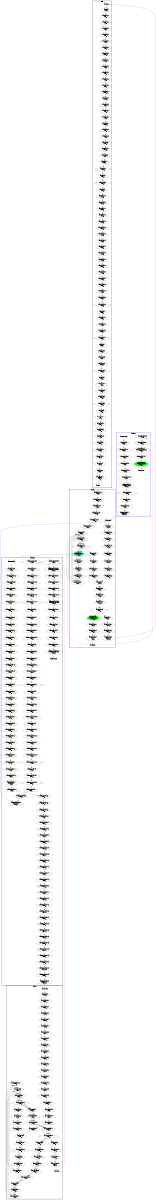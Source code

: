digraph "CFG" {
fontsize=10;
orientation="portrait";
rankdir="TB";
size="10,8";
starts__bb40 [fontsize=10, label="\"starts__bb40\"\nWCET=4", width="0.01"];
starts__bb__20 [fontsize=10, label="\"starts__bb__20\"\nWCET=4", width="0.01"];
starts_exit [color="white", fontsize=10, label="starts_exit", width="0.01"];
starts__bb43__5 [fontsize=10, label="\"starts__bb43__5\"\nWCET=13", width="0.01"];
starts__bb262__1 [fontsize=10, label="\"starts__bb262__1\"\nRETURN\nWCET=0", width="0.01"];
starts__bb__48 [fontsize=10, label="\"starts__bb__48\"\nWCET=4", width="0.01"];
starts__bb99__5 [fontsize=10, label="\"starts__bb99__5\"\nWCET=4", width="0.01"];
starts__bb72 [fontsize=10, label="\"starts__bb72\"\nWCET=4", width="0.01"];
starts__bb43__27 [fontsize=10, label="\"starts__bb43__27\"\nWCET=4", width="0.01"];
starts__bb90__8 [fontsize=10, label="\"starts__bb90__8\"\nWCET=5", shape=diamond, width="0.01"];
starts__bb__46 [fontsize=10, label="\"starts__bb__46\"\nWCET=4", width="0.01"];
starts__bb43__19 [fontsize=10, label="\"starts__bb43__19\"\nWCET=6", width="0.01"];
starts__bb__61 [fontsize=10, label="\"starts__bb__61\"\nWCET=13", width="0.01"];
starts__bb99__7 [fontsize=10, label="\"starts__bb99__7\"\nWCET=4", width="0.01"];
starts__bb43__17 [fontsize=10, label="\"starts__bb43__17\"\nWCET=4", width="0.01"];
starts__bb81__3 [fontsize=10, label="\"starts__bb81__3\"\nWCET=4", width="0.01"];
starts__bb__63 [fontsize=10, label="\"starts__bb__63\"\nWCET=4", width="0.01"];
starts_entry [color="white", fontsize=10, height="0.01", label="starts_entry", width="0.01"];
starts__bb72__6 [fontsize=10, label="\"starts__bb72__6\"\nWCET=13", width="0.01"];
starts__bb__16 [fontsize=10, label="\"starts__bb__16\"\nWCET=4", width="0.01"];
starts__bb__70 [fontsize=10, label="\"starts__bb__70\"\nWCET=4", width="0.01"];
starts__bb81__6 [fontsize=10, label="\"starts__bb81__6\"\nWCET=13", width="0.01"];
starts__bb43__21 [fontsize=10, label="\"starts__bb43__21\"\nWCET=4", width="0.01"];
starts__bb43__10 [fontsize=10, label="\"starts__bb43__10\"\nWCET=4", width="0.01"];
starts__bb109 [fontsize=10, label="\"starts__bb109\"\nWCET=0", width="0.01"];
starts__bb43__2 [fontsize=10, label="\"starts__bb43__2\"\nWCET=4", width="0.01"];
starts__bb [fontsize=10, label="\"starts__bb\"\nWCET=4", width="0.01"];
starts__bb81__8 [fontsize=10, label="\"starts__bb81__8\"\nWCET=5", shape=diamond, width="0.01"];
starts__bb99__2 [fontsize=10, label="\"starts__bb99__2\"\nWCET=4", width="0.01"];
starts__bb99 [fontsize=10, label="\"starts__bb99\"\nWCET=4", width="0.01"];
starts__bb43__30 [fontsize=10, label="\"starts__bb43__30\"\nWCET=13", width="0.01"];
starts__bb43__8 [fontsize=10, label="\"starts__bb43__8\"\nWCET=4", width="0.01"];
starts__bb43__24 [fontsize=10, label="\"starts__bb43__24\"\nWCET=4", width="0.01"];
starts__bb__72 [fontsize=10, label="\"starts__bb__72\"\nWCET=5", shape=diamond, width="0.01"];
starts__bb72__1 [fontsize=10, label="\"starts__bb72__1\"\nWCET=4", width="0.01"];
starts__bb72__8 [fontsize=10, label="\"starts__bb72__8\"\nWCET=5", shape=diamond, width="0.01"];
starts__bb__54 [fontsize=10, label="\"starts__bb__54\"\nWCET=13", width="0.01"];
starts__bb99__10 [fontsize=10, label="\"starts__bb99__10\"\nWCET=6", width="0.01"];
starts__bb__36 [fontsize=10, label="\"starts__bb__36\"\nWCET=4", width="0.01"];
starts__bb__65 [fontsize=10, label="\"starts__bb__65\"\nWCET=4", width="0.01"];
starts__bb43__7 [fontsize=10, label="\"starts__bb43__7\"\nWCET=6", width="0.01"];
starts__bb__58 [fontsize=10, label="\"starts__bb__58\"\nWCET=4", width="0.01"];
starts__bb90__1 [fontsize=10, label="\"starts__bb90__1\"\nWCET=4", width="0.01"];
starts__bb__44 [fontsize=10, label="\"starts__bb__44\"\nWCET=4", width="0.01"];
starts__bb90 [fontsize=10, label="\"starts__bb90\"\nWCET=4", width="0.01"];
starts__bb99__6 [fontsize=10, label="\"starts__bb99__6\"\nWCET=4", width="0.01"];
starts__bb40__2 [fontsize=10, label="\"starts__bb40__2\"\nWCET=5", shape=diamond, width="0.01"];
starts__bb43__16 [fontsize=10, label="\"starts__bb43__16\"\nWCET=4", width="0.01"];
starts__bb__42 [fontsize=10, label="\"starts__bb__42\"\nWCET=11", width="0.01"];
starts__bb__55 [fontsize=10, label="\"starts__bb__55\"\nWCET=4", width="0.01"];
starts__bb90__3 [fontsize=10, label="\"starts__bb90__3\"\nWCET=4", width="0.01"];
starts__bb__68 [fontsize=10, label="\"starts__bb__68\"\nWCET=13", width="0.01"];
starts__bb43__23 [fontsize=10, label="\"starts__bb43__23\"\nWCET=6", width="0.01"];
starts__bb81__1 [fontsize=10, label="\"starts__bb81__1\"\nWCET=4", width="0.01"];
starts__bb__34 [fontsize=10, label="\"starts__bb__34\"\nWCET=4", width="0.01"];
starts__bb43__13 [fontsize=10, label="\"starts__bb43__13\"\nWCET=13", width="0.01"];
starts__bb43__25 [fontsize=10, label="\"starts__bb43__25\"\nWCET=4", width="0.01"];
starts__bb__43 [fontsize=10, label="\"starts__bb__43\"\nWCET=4", width="0.01"];
starts__bb90__6 [fontsize=10, label="\"starts__bb90__6\"\nWCET=13", width="0.01"];
starts__bb__69 [fontsize=10, label="\"starts__bb__69\"\nWCET=4", width="0.01"];
starts__bb43__15 [fontsize=10, label="\"starts__bb43__15\"\nWCET=6", width="0.01"];
starts__bb72__3 [fontsize=10, label="\"starts__bb72__3\"\nWCET=4", width="0.01"];
starts__bb43__32 [fontsize=10, label="\"starts__bb43__32\"\nWCET=5", shape=diamond, width="0.01"];
starts__bb262 [fontsize=10, label="\"starts__bb262\"\nWCET=4", width="0.01"];
starts__bb__56 [fontsize=10, label="\"starts__bb__56\"\nWCET=4", width="0.01"];
starts__bb99__11 [fontsize=10, label="\"starts__bb99__11\"\nWCET=0", width="0.01"];
starts__bb__18 [fontsize=10, label="\"starts__bb__18\"\nWCET=4", width="0.01"];
starts__bb__62 [fontsize=10, label="\"starts__bb__62\"\nWCET=4", width="0.01"];
starts__bb43 [fontsize=10, label="\"starts__bb43\"\nWCET=4", width="0.01"];
starts__bb__51 [fontsize=10, label="\"starts__bb__51\"\nWCET=13", width="0.01"];
starts__bb__39 [fontsize=10, label="\"starts__bb__39\"\nWCET=13", width="0.01"];
starts__bb99__1 [fontsize=10, label="\"starts__bb99__1\"\nWCET=4", width="0.01"];
starts__bb81 [fontsize=10, label="\"starts__bb81\"\nWCET=4", width="0.01"];
starts__bb43__20 [fontsize=10, label="\"starts__bb43__20\"\nWCET=4", width="0.01"];
starts__bb__32 [fontsize=10, label="\"starts__bb__32\"\nWCET=4", width="0.01"];
add_cell__bb13__7 [fontsize=10, label="\"add_cell__bb13__7\"\nWCET=6", width="0.01"];
add_cell__bb22 [fontsize=10, label="\"add_cell__bb22\"\nWCET=6", width="0.01"];
add_cell__bb28 [fontsize=10, label="\"add_cell__bb28\"\nWCET=6", width="0.01"];
add_cell__bb13__6 [fontsize=10, label="\"add_cell__bb13__6\"\nWCET=6", width="0.01"];
add_cell__bb13__11 [fontsize=10, label="\"add_cell__bb13__11\"\nWCET=2", width="0.01"];
add_cell__bb26 [color=aquamarine, fontsize=10, label="add_cell__bb26\nCREATE _taskFunc0_\nWCET=15", style=filled, width="0.01"];
add_cell__bb4__8 [fontsize=10, label="\"add_cell__bb4__8\"\nWCET=7", shape=diamond, width="0.01"];
add_cell__bb13 [fontsize=10, label="\"add_cell__bb13\"\nWCET=6", width="0.01"];
add_cell__bb__31 [fontsize=10, label="\"add_cell__bb__31\"\nWCET=6", width="0.01"];
add_cell__bb4__1 [fontsize=10, label="\"add_cell__bb4__1\"\nWCET=6", width="0.01"];
add_cell__bb35__1 [fontsize=10, label="\"add_cell__bb35__1\"\nWCET=6", width="0.01"];
add_cell__bb35__2 [fontsize=10, label="\"add_cell__bb35__2\"\nWCET=6", width="0.01"];
add_cell__bb31 [fontsize=10, label="\"add_cell__bb31\"\nWCET=2", width="0.01"];
add_cell__bb22__3 [fontsize=10, label="\"add_cell__bb22__3\"\nWCET=7", shape=diamond, width="0.01"];
add_cell__bb26__1 [fontsize=10, label="\"add_cell__bb26__1\"\nWCET=2", width="0.01"];
add_cell__bb__17 [fontsize=10, label="\"add_cell__bb__17\"\nWCET=6", width="0.01"];
add_cell__bb22__1 [fontsize=10, label="\"add_cell__bb22__1\"\nWCET=6", width="0.01"];
add_cell__bb13__5 [fontsize=10, label="\"add_cell__bb13__5\"\nWCET=6", width="0.01"];
add_cell_exit [color="white", fontsize=10, label="add_cell_exit", width="0.01"];
add_cell__bb__33 [fontsize=10, label="\"add_cell__bb__33\"\nWCET=2", width="0.01"];
add_cell__bb35 [color=green, fontsize=10, label="add_cell__bb35\n(add_cell)taskwait\nWCET=15", style=filled, width="0.01"];
add_cell__bb [fontsize=10, label="\"add_cell__bb\"\nWCET=6", width="0.01"];
add_cell__bb13__4 [fontsize=10, label="add_cell__bb13__4\nCALL starts\nWCET=15", width="0.01"];
add_cell_entry [color="white", fontsize=10, height="0.01", label="add_cell_entry", width="0.01"];
add_cell__bb13__10 [fontsize=10, label="\"add_cell__bb13__10\"\nWCET=6", width="0.01"];
add_cell__bb32 [fontsize=10, label="\"add_cell__bb32\"\nWCET=6", width="0.01"];
add_cell__bb4__6 [fontsize=10, label="\"add_cell__bb4__6\"\nWCET=13", width="0.01"];
add_cell__bb__19 [fontsize=10, label="\"add_cell__bb__19\"\nWCET=6", width="0.01"];
add_cell__bb4__3 [fontsize=10, label="\"add_cell__bb4__3\"\nWCET=6", width="0.01"];
add_cell__bb__32 [fontsize=10, label="\"add_cell__bb__32\"\nWCET=6", width="0.01"];
add_cell__bb32__2 [fontsize=10, label="\"add_cell__bb32__2\"\nWCET=8", width="0.01"];
add_cell__bb__15 [fontsize=10, label="\"add_cell__bb__15\"\nWCET=6", width="0.01"];
add_cell__bb32__3 [fontsize=10, label="\"add_cell__bb32__3\"\nWCET=2", width="0.01"];
add_cell__bb13__9 [fontsize=10, label="\"add_cell__bb13__9\"\nWCET=8", width="0.01"];
add_cell__bb35__4 [fontsize=10, label="\"add_cell__bb35__4\"\nRETURN\nWCET=2", width="0.01"];
add_cell__bb28__3 [fontsize=10, label="\"add_cell__bb28__3\"\nWCET=2", width="0.01"];
add_cell__bb13__3 [fontsize=10, label="\"add_cell__bb13__3\"\nWCET=6", width="0.01"];
add_cell__bb__30 [fontsize=10, label="\"add_cell__bb__30\"\nWCET=6", width="0.01"];
add_cell__bb13__1 [fontsize=10, label="\"add_cell__bb13__1\"\nWCET=6", width="0.01"];
add_cell__bb4 [fontsize=10, label="\"add_cell__bb4\"\nWCET=6", width="0.01"];
add_cell__bb28__2 [fontsize=10, label="\"add_cell__bb28__2\"\nWCET=8", width="0.01"];
lay_down__bb62__3 [fontsize=10, label="\"lay_down__bb62__3\"\nWCET=0", width="0.01"];
lay_down__bb66 [fontsize=10, label="\"lay_down__bb66\"\nWCET=4", width="0.01"];
lay_down__bb65 [fontsize=10, label="\"lay_down__bb65\"\nWCET=0", width="0.01"];
lay_down__bb__22 [fontsize=10, label="\"lay_down__bb__22\"\nWCET=4", width="0.01"];
lay_down__bb50__6 [fontsize=10, label="\"lay_down__bb50__6\"\nWCET=4", width="0.01"];
lay_down__bb__45 [fontsize=10, label="\"lay_down__bb__45\"\nWCET=4", width="0.01"];
lay_down__bb50__9 [fontsize=10, label="\"lay_down__bb50__9\"\nWCET=18", width="0.01"];
lay_down__bb39__10 [fontsize=10, label="\"lay_down__bb39__10\"\nWCET=6", shape=diamond, width="0.01"];
lay_down__bb29 [fontsize=10, label="\"lay_down__bb29\"\nWCET=4", width="0.01"];
lay_down__bb61 [fontsize=10, label="\"lay_down__bb61\"\nWCET=0", width="0.01"];
lay_down__bb__12 [fontsize=10, label="\"lay_down__bb__12\"\nWCET=4", width="0.01"];
lay_down__bb62 [fontsize=10, label="\"lay_down__bb62\"\nWCET=4", width="0.01"];
lay_down__bb__48 [fontsize=10, label="\"lay_down__bb__48\"\nWCET=13", width="0.01"];
lay_down__bb70__1 [fontsize=10, label="\"lay_down__bb70__1\"\nRETURN\nWCET=0", width="0.01"];
lay_down__bb__38 [fontsize=10, label="\"lay_down__bb__38\"\nWCET=4", width="0.01"];
lay_down__bb39__7 [fontsize=10, label="\"lay_down__bb39__7\"\nWCET=18", width="0.01"];
lay_down__bb__42 [fontsize=10, label="\"lay_down__bb__42\"\nWCET=4", width="0.01"];
lay_down__bb__52 [fontsize=10, label="\"lay_down__bb__52\"\nWCET=0", width="0.01"];
lay_down__bb [fontsize=10, label="\"lay_down__bb\"\nWCET=4", width="0.01"];
lay_down__bb60__1 [fontsize=10, label="\"lay_down__bb60__1\"\nWCET=0", width="0.01"];
lay_down__bb__41 [fontsize=10, label="\"lay_down__bb__41\"\nWCET=13", width="0.01"];
lay_down__bb39 [fontsize=10, label="\"lay_down__bb39\"\nWCET=4", width="0.01"];
lay_down__bb35 [fontsize=10, label="\"lay_down__bb35\"\nWCET=4", width="0.01"];
lay_down__bb__27 [fontsize=10, label="\"lay_down__bb__27\"\nWCET=13", width="0.01"];
lay_down__bb39__2 [fontsize=10, label="\"lay_down__bb39__2\"\nWCET=4", width="0.01"];
lay_down__bb29__1 [fontsize=10, label="\"lay_down__bb29__1\"\nWCET=4", width="0.01"];
lay_down__bb39__4 [fontsize=10, label="\"lay_down__bb39__4\"\nWCET=4", width="0.01"];
lay_down__bb33 [fontsize=10, label="\"lay_down__bb33\"\nWCET=4", width="0.01"];
lay_down__bb__24 [fontsize=10, label="\"lay_down__bb__24\"\nWCET=4", width="0.01"];
lay_down__bb__35 [fontsize=10, label="\"lay_down__bb__35\"\nWCET=4", width="0.01"];
lay_down__bb33__1 [fontsize=10, label="\"lay_down__bb33__1\"\nWCET=4", width="0.01"];
lay_down__bb35__3 [fontsize=10, label="\"lay_down__bb35__3\"\nWCET=5", shape=diamond, width="0.01"];
lay_down__bb__34 [fontsize=10, label="\"lay_down__bb__34\"\nWCET=13", width="0.01"];
lay_down_entry [color="white", fontsize=10, height="0.01", label="lay_down_entry", width="0.01"];
lay_down__bb50__2 [fontsize=10, label="\"lay_down__bb50__2\"\nWCET=4", width="0.01"];
lay_down__bb50__4 [fontsize=10, label="\"lay_down__bb50__4\"\nWCET=4", width="0.01"];
lay_down__bb70 [fontsize=10, label="\"lay_down__bb70\"\nWCET=4", width="0.01"];
lay_down__bb__14 [fontsize=10, label="\"lay_down__bb__14\"\nWCET=4", width="0.01"];
lay_down__bb__36 [fontsize=10, label="\"lay_down__bb__36\"\nWCET=4", width="0.01"];
lay_down__bb33__2 [fontsize=10, label="\"lay_down__bb33__2\"\nWCET=0", width="0.01"];
lay_down__bb__49 [fontsize=10, label="\"lay_down__bb__49\"\nWCET=4", width="0.01"];
lay_down__bb__31 [fontsize=10, label="\"lay_down__bb__31\"\nWCET=4", width="0.01"];
lay_down__bb60 [fontsize=10, label="\"lay_down__bb60\"\nWCET=4", width="0.01"];
lay_down_exit [color="white", fontsize=10, label="lay_down_exit", width="0.01"];
lay_down__bb50 [fontsize=10, label="\"lay_down__bb50\"\nWCET=4", width="0.01"];
lay_down__bb__51 [fontsize=10, label="\"lay_down__bb__51\"\nWCET=4", width="0.01"];
lay_down__bb__29 [fontsize=10, label="\"lay_down__bb__29\"\nWCET=4", width="0.01"];
lay_down__bb__28 [fontsize=10, label="\"lay_down__bb__28\"\nWCET=4", width="0.01"];
lay_down__bb35__1 [fontsize=10, label="\"lay_down__bb35__1\"\nWCET=4", width="0.01"];
lay_down__bb66__2 [fontsize=10, label="\"lay_down__bb66__2\"\nWCET=6", width="0.01"];
lay_down__bb66__3 [fontsize=10, label="\"lay_down__bb66__3\"\nWCET=0", width="0.01"];
lay_down__bb__50 [fontsize=10, label="\"lay_down__bb__50\"\nWCET=4", width="0.01"];
lay_down__bb50__10 [fontsize=10, label="\"lay_down__bb50__10\"\nWCET=0", width="0.01"];
lay_down__bb62__2 [fontsize=10, label="\"lay_down__bb62__2\"\nWCET=6", width="0.01"];
lay_down__bb29__3 [fontsize=10, label="\"lay_down__bb29__3\"\nWCET=5", shape=diamond, width="0.01"];
lay_down__bb__43 [fontsize=10, label="\"lay_down__bb__43\"\nWCET=4", width="0.01"];
_thrFunc0___bb__13 [fontsize=10, label="\"_thrFunc0___bb__13\"\nWCET=4", width="0.01"];
_thrFunc0___bb__16 [fontsize=10, label="\"_thrFunc0___bb__16\"\nWCET=5", shape=diamond, width="0.01"];
_thrFunc0___bb8 [fontsize=10, label="\"_thrFunc0___bb8\"\nWCET=4", width="0.01"];
_thrFunc0___bb8__2 [fontsize=10, label="\"_thrFunc0___bb8__2\"\nWCET=4", width="0.01"];
_thrFunc0___bb14 [fontsize=10, label="_thrFunc0___bb14\n(_thrFunc0_)leaving_single\nWCET=13", width="0.01"];
_thrFunc0___bb15 [color=green, fontsize=10, label="_thrFunc0___bb15\n(_thrFunc0_)taskwait\nWCET=13", style=filled, width="0.01"];
_thrFunc0___bb__8 [fontsize=10, label="\"_thrFunc0___bb__8\"\nWCET=4", width="0.01"];
_thrFunc0___bb__6 [fontsize=10, label="\"_thrFunc0___bb__6\"\nWCET=4", width="0.01"];
_thrFunc0___bb__12 [fontsize=10, label="\"_thrFunc0___bb__12\"\nWCET=4", width="0.01"];
_thrFunc0___bb__14 [fontsize=10, label="_thrFunc0___bb__14\n(_thrFunc0_)mysingle\nWCET=13", width="0.01"];
_thrFunc0___bb8__5 [fontsize=10, label="\"_thrFunc0___bb8__5\"\nWCET=5", width="0.01"];
_thrFunc0__exit [color="white", fontsize=10, label="_thrFunc0__exit", width="0.01"];
_thrFunc0___bb8__3 [fontsize=10, label="_thrFunc0___bb8__3\nCALL add_cell\nWCET=13", width="0.01"];
_thrFunc0___bb [fontsize=10, label="\"_thrFunc0___bb\"\nWCET=4", width="0.01"];
_thrFunc0___bb8__6 [fontsize=10, label="\"_thrFunc0___bb8__6\"\nWCET=0", width="0.01"];
_thrFunc0___bb__10 [fontsize=10, label="\"_thrFunc0___bb__10\"\nWCET=4", width="0.01"];
_thrFunc0___bb14__1 [fontsize=10, label="\"_thrFunc0___bb14__1\"\nWCET=0", width="0.01"];
_thrFunc0__entry [color="white", fontsize=10, height="0.01", label="_thrFunc0__entry", width="0.01"];
_taskFunc0___bb__89 [fontsize=10, label="\"_taskFunc0___bb__89\"\nWCET=4", width="0.01"];
_taskFunc0___bb161__6 [fontsize=10, label="\"_taskFunc0___bb161__6\"\nWCET=4", width="0.01"];
_taskFunc0___bb__153 [fontsize=10, label="\"_taskFunc0___bb__153\"\nWCET=5", shape=diamond, width="0.01"];
_taskFunc0___bb__139 [fontsize=10, label="\"_taskFunc0___bb__139\"\nWCET=4", width="0.01"];
_taskFunc0___bb__149 [fontsize=10, label="\"_taskFunc0___bb__149\"\nWCET=4", width="0.01"];
_taskFunc0___bb [fontsize=10, label="\"_taskFunc0___bb\"\nWCET=4", width="0.01"];
_taskFunc0___bb__35 [fontsize=10, label="\"_taskFunc0___bb__35\"\nWCET=4", width="0.01"];
_taskFunc0___bb__40 [fontsize=10, label="\"_taskFunc0___bb__40\"\nWCET=4", width="0.01"];
_taskFunc0___bb__127 [fontsize=10, label="\"_taskFunc0___bb__127\"\nWCET=4", width="0.01"];
_taskFunc0__entry [color="white", fontsize=10, height="0.01", label="_taskFunc0__entry", width="0.01"];
_taskFunc0___bb111__1 [fontsize=10, label="\"_taskFunc0___bb111__1\"\nWCET=4", width="0.01"];
_taskFunc0___bb161__8 [fontsize=10, label="\"_taskFunc0___bb161__8\"\nWCET=8", width="0.01"];
_taskFunc0___bb212 [fontsize=10, label="\"_taskFunc0___bb212\"\nWCET=0", width="0.01"];
_taskFunc0___bb__50 [fontsize=10, label="\"_taskFunc0___bb__50\"\nWCET=4", width="0.01"];
_taskFunc0___bb__116 [fontsize=10, label="\"_taskFunc0___bb__116\"\nWCET=13", width="0.01"];
_taskFunc0___bb123__1 [fontsize=10, label="\"_taskFunc0___bb123__1\"\nWCET=4", width="0.01"];
_taskFunc0___bb198__13 [fontsize=10, label="\"_taskFunc0___bb198__13\"\nWCET=4", width="0.01"];
_taskFunc0___bb__121 [fontsize=10, label="\"_taskFunc0___bb__121\"\nWCET=13", width="0.01"];
_taskFunc0___bb111__8 [fontsize=10, label="\"_taskFunc0___bb111__8\"\nWCET=13", width="0.01"];
_taskFunc0___bb__129 [fontsize=10, label="\"_taskFunc0___bb__129\"\nWCET=4", width="0.01"];
_taskFunc0___bb149 [fontsize=10, label="\"_taskFunc0___bb149\"\nWCET=4", width="0.01"];
_taskFunc0___bb__57 [fontsize=10, label="\"_taskFunc0___bb__57\"\nWCET=4", width="0.01"];
_taskFunc0___bb198__10 [fontsize=10, label="_taskFunc0___bb198__10\n(_taskFunc0_)atomic_begin\nWCET=13", width="0.01"];
_taskFunc0___bb135__4 [fontsize=10, label="\"_taskFunc0___bb135__4\"\nWCET=4", width="0.01"];
_taskFunc0___bb__63 [fontsize=10, label="\"_taskFunc0___bb__63\"\nWCET=4", width="0.01"];
_taskFunc0___bb__52 [fontsize=10, label="\"_taskFunc0___bb__52\"\nWCET=6", width="0.01"];
_taskFunc0___bb__42 [fontsize=10, label="\"_taskFunc0___bb__42\"\nWCET=6", width="0.01"];
_taskFunc0___bb111__4 [fontsize=10, label="\"_taskFunc0___bb111__4\"\nWCET=4", width="0.01"];
_taskFunc0___bb__70 [fontsize=10, label="\"_taskFunc0___bb__70\"\nWCET=4", width="0.01"];
_taskFunc0___bb__66 [fontsize=10, label="\"_taskFunc0___bb__66\"\nWCET=4", width="0.01"];
_taskFunc0___bb123__3 [fontsize=10, label="\"_taskFunc0___bb123__3\"\nWCET=4", width="0.01"];
_taskFunc0___bb198__12 [fontsize=10, label="\"_taskFunc0___bb198__12\"\nWCET=4", width="0.01"];
_taskFunc0___bb__96 [fontsize=10, label="\"_taskFunc0___bb__96\"\nWCET=4", width="0.01"];
_taskFunc0___bb123__4___1 [fontsize=10, label="\"_taskFunc0___bb123__4___1\"\nWCET=0", width="0.01"];
_taskFunc0___bb__27 [fontsize=10, label="\"_taskFunc0___bb__27\"\nWCET=4", width="0.01"];
_taskFunc0___bb135 [fontsize=10, label="\"_taskFunc0___bb135\"\nWCET=4", width="0.01"];
_taskFunc0___bb__151 [fontsize=10, label="_taskFunc0___bb__151\nCALL lay_down\nWCET=13", width="0.01"];
_taskFunc0___bb198__17 [fontsize=10, label="\"_taskFunc0___bb198__17\"\nWCET=0", width="0.01"];
_taskFunc0___bb__67 [fontsize=10, label="\"_taskFunc0___bb__67\"\nWCET=10", width="0.01"];
_taskFunc0___bb__106 [fontsize=10, label="\"_taskFunc0___bb__106\"\nWCET=4", width="0.01"];
_taskFunc0___bb__62 [fontsize=10, label="\"_taskFunc0___bb__62\"\nWCET=4", width="0.01"];
_taskFunc0___bb149__4___1 [fontsize=10, label="\"_taskFunc0___bb149__4___1\"\nWCET=0", width="0.01"];
_taskFunc0___bb__30 [fontsize=10, label="\"_taskFunc0___bb__30\"\nWCET=4", width="0.01"];
_taskFunc0___bb161__15 [fontsize=10, label="\"_taskFunc0___bb161__15\"\nWCET=5", shape=diamond, width="0.01"];
_taskFunc0___bb__83 [fontsize=10, label="\"_taskFunc0___bb__83\"\nWCET=11", width="0.01"];
_taskFunc0___bb__122 [fontsize=10, label="\"_taskFunc0___bb__122\"\nWCET=4", width="0.01"];
_taskFunc0___bb198__16 [fontsize=10, label="_taskFunc0___bb198__16\n(_taskFunc0_)atomic_end\nWCET=13", width="0.01"];
_taskFunc0___bb123 [fontsize=10, label="\"_taskFunc0___bb123\"\nWCET=4", width="0.01"];
_taskFunc0___bb__100 [fontsize=10, label="\"_taskFunc0___bb__100\"\nWCET=13", width="0.01"];
_taskFunc0___bb__54 [fontsize=10, label="\"_taskFunc0___bb__54\"\nWCET=4", width="0.01"];
_taskFunc0___bb215 [fontsize=10, label="\"_taskFunc0___bb215\"\nWCET=4", width="0.01"];
_taskFunc0___bb__143 [fontsize=10, label="\"_taskFunc0___bb__143\"\nWCET=17", width="0.01"];
_taskFunc0___bb198 [fontsize=10, label="\"_taskFunc0___bb198\"\nWCET=4", width="0.01"];
_taskFunc0___bb__18 [fontsize=10, label="\"_taskFunc0___bb__18\"\nWCET=4", width="0.01"];
_taskFunc0___bb161__4 [fontsize=10, label="\"_taskFunc0___bb161__4\"\nWCET=4", width="0.01"];
_taskFunc0___bb__93 [fontsize=10, label="\"_taskFunc0___bb__93\"\nWCET=13", width="0.01"];
_taskFunc0___bb149__1 [fontsize=10, label="\"_taskFunc0___bb149__1\"\nWCET=4", width="0.01"];
_taskFunc0___bb111__3 [fontsize=10, label="\"_taskFunc0___bb111__3\"\nWCET=4", width="0.01"];
_taskFunc0__exit [color="white", fontsize=10, label="_taskFunc0__exit", width="0.01"];
_taskFunc0___bb__77 [fontsize=10, label="_taskFunc0___bb__77\nCALL memcpy\nWCET=20", width="0.01"];
_taskFunc0___bb__61 [fontsize=10, label="\"_taskFunc0___bb__61\"\nWCET=6", width="0.01"];
_taskFunc0___bb135__11 [fontsize=10, label="\"_taskFunc0___bb135__11\"\nWCET=13", width="0.01"];
_taskFunc0___bb__56 [fontsize=10, label="\"_taskFunc0___bb__56\"\nWCET=6", width="0.01"];
_taskFunc0___bb214 [fontsize=10, label="\"_taskFunc0___bb214\"\nWCET=0", width="0.01"];
_taskFunc0___bb198__8 [fontsize=10, label="_taskFunc0___bb198__8\nCALL add_cell\nWCET=13", width="0.01"];
_taskFunc0___bb__47 [fontsize=10, label="\"_taskFunc0___bb__47\"\nWCET=6", width="0.01"];
_taskFunc0___bb161 [fontsize=10, label="\"_taskFunc0___bb161\"\nWCET=4", width="0.01"];
_taskFunc0___bb198__9 [fontsize=10, label="\"_taskFunc0___bb198__9\"\nWCET=4", width="0.01"];
_taskFunc0___bb161__9 [fontsize=10, label="\"_taskFunc0___bb161__9\"\nWCET=4", width="0.01"];
_taskFunc0___bb__111 [fontsize=10, label="\"_taskFunc0___bb__111\"\nWCET=4", width="0.01"];
_taskFunc0___bb161__13 [fontsize=10, label="\"_taskFunc0___bb161__13\"\nWCET=13", width="0.01"];
_taskFunc0___bb135__3 [fontsize=10, label="\"_taskFunc0___bb135__3\"\nWCET=4", width="0.01"];
_taskFunc0___bb__25 [fontsize=10, label="\"_taskFunc0___bb__25\"\nWCET=4", width="0.01"];
_taskFunc0___bb__20 [fontsize=10, label="\"_taskFunc0___bb__20\"\nWCET=4", width="0.01"];
_taskFunc0___bb__43 [fontsize=10, label="\"_taskFunc0___bb__43\"\nWCET=4", width="0.01"];
_taskFunc0___bb194 [fontsize=10, label="\"_taskFunc0___bb194\"\nWCET=4", width="0.01"];
_taskFunc0___bb__33 [fontsize=10, label="\"_taskFunc0___bb__33\"\nWCET=4", width="0.01"];
_taskFunc0___bb149__4 [fontsize=10, label="\"_taskFunc0___bb149__4\"\nWCET=4", width="0.01"];
_taskFunc0___bb__110 [fontsize=10, label="\"_taskFunc0___bb__110\"\nWCET=17", width="0.01"];
_taskFunc0___bb__145 [fontsize=10, label="\"_taskFunc0___bb__145\"\nWCET=4", width="0.01"];
_taskFunc0___bb198__5 [fontsize=10, label="\"_taskFunc0___bb198__5\"\nWCET=13", width="0.01"];
_taskFunc0___bb__146 [fontsize=10, label="\"_taskFunc0___bb__146\"\nWCET=4", width="0.01"];
_taskFunc0___bb__113 [fontsize=10, label="\"_taskFunc0___bb__113\"\nWCET=4", width="0.01"];
_taskFunc0___bb149__3 [fontsize=10, label="\"_taskFunc0___bb149__3\"\nWCET=6", width="0.01"];
_taskFunc0___bb__38 [fontsize=10, label="\"_taskFunc0___bb__38\"\nWCET=4", width="0.01"];
_taskFunc0___bb__37 [fontsize=10, label="\"_taskFunc0___bb__37\"\nWCET=6", width="0.01"];
_taskFunc0___bb194__1 [fontsize=10, label="\"_taskFunc0___bb194__1\"\nWCET=4", width="0.01"];
_taskFunc0___bb__28 [fontsize=10, label="\"_taskFunc0___bb__28\"\nWCET=4", width="0.01"];
_taskFunc0___bb__45 [fontsize=10, label="\"_taskFunc0___bb__45\"\nWCET=4", width="0.01"];
_taskFunc0___bb194__3 [fontsize=10, label="\"_taskFunc0___bb194__3\"\nWCET=5", shape=diamond, width="0.01"];
_taskFunc0___bb__148 [fontsize=10, label="\"_taskFunc0___bb__148\"\nWCET=16388", width="0.01"];
_taskFunc0___bb__48 [fontsize=10, label="\"_taskFunc0___bb__48\"\nWCET=4", width="0.01"];
_taskFunc0___bb__136 [fontsize=10, label="\"_taskFunc0___bb__136\"\nWCET=13", width="0.01"];
_taskFunc0___bb__59 [fontsize=10, label="\"_taskFunc0___bb__59\"\nWCET=4", width="0.01"];
_taskFunc0___bb215__1 [fontsize=10, label="\"_taskFunc0___bb215__1\"\nWCET=4", width="0.01"];
_taskFunc0___bb111__11 [fontsize=10, label="\"_taskFunc0___bb111__11\"\nWCET=7", shape=diamond, width="0.01"];
_taskFunc0___bb135__6 [fontsize=10, label="\"_taskFunc0___bb135__6\"\nWCET=6", width="0.01"];
_taskFunc0___bb__88 [fontsize=10, label="\"_taskFunc0___bb__88\"\nWCET=13", width="0.01"];
_taskFunc0___bb123__4 [fontsize=10, label="\"_taskFunc0___bb123__4\"\nWCET=4", width="0.01"];
_taskFunc0___bb135__7 [fontsize=10, label="\"_taskFunc0___bb135__7\"\nWCET=4", width="0.01"];
_taskFunc0___bb__80 [fontsize=10, label="\"_taskFunc0___bb__80\"\nWCET=4", width="0.01"];
_taskFunc0___bb__32 [fontsize=10, label="\"_taskFunc0___bb__32\"\nWCET=6", width="0.01"];
_taskFunc0___bb__126 [fontsize=10, label="\"_taskFunc0___bb__126\"\nWCET=13", width="0.01"];
_taskFunc0___bb198__11 [fontsize=10, label="\"_taskFunc0___bb198__11\"\nWCET=4", width="0.01"];
_taskFunc0___bb__103 [fontsize=10, label="\"_taskFunc0___bb__103\"\nWCET=11", width="0.01"];
_taskFunc0___bb__133 [fontsize=10, label="\"_taskFunc0___bb__133\"\nWCET=13", width="0.01"];
_taskFunc0___bb__84 [fontsize=10, label="\"_taskFunc0___bb__84\"\nWCET=4", width="0.01"];
_taskFunc0___bb__78 [fontsize=10, label="\"_taskFunc0___bb__78\"\nWCET=4", width="0.01"];
_taskFunc0___bb__94 [fontsize=10, label="\"_taskFunc0___bb__94\"\nWCET=4", width="0.01"];
_taskFunc0___bb__73 [fontsize=10, label="\"_taskFunc0___bb__73\"\nWCET=4", width="0.01"];
_taskFunc0___bb__71 [fontsize=10, label="\"_taskFunc0___bb__71\"\nWCET=4", width="0.01"];
_taskFunc0___bb135__14 [fontsize=10, label="\"_taskFunc0___bb135__14\"\nWCET=7", shape=diamond, width="0.01"];
_taskFunc0___bb215__3 [fontsize=10, label="_taskFunc0___bb215__3\n(_taskFunc0_)taskenv_free\nWCET=13", width="0.01"];
_taskFunc0___bb__117 [fontsize=10, label="\"_taskFunc0___bb__117\"\nWCET=4", width="0.01"];
_taskFunc0___bb198__15 [fontsize=10, label="\"_taskFunc0___bb198__15\"\nWCET=6", width="0.01"];
_taskFunc0___bb111 [fontsize=10, label="\"_taskFunc0___bb111\"\nWCET=4", width="0.01"];
_taskFunc0___bb213 [fontsize=10, label="\"_taskFunc0___bb213\"\nWCET=0", width="0.01"];
starts__bb40 -> starts__bb40__2  [key=0];
starts__bb__20 -> starts__bb__32  [key=0];
starts_exit -> add_cell__bb13__5  [color=red, key=0];
starts__bb43__5 -> starts__bb43__7  [key=0];
starts__bb262__1 -> starts_exit  [key=0];
starts__bb__48 -> starts__bb__51  [key=0];
starts__bb99__5 -> starts__bb99__6  [key=0];
starts__bb72 -> starts__bb72__1  [key=0];
starts__bb43__27 -> starts__bb43__30  [key=0];
starts__bb90__8 -> starts__bb99  [key=0];
starts__bb__46 -> starts__bb__48  [key=0];
starts__bb43__19 -> starts__bb43__20  [key=0];
starts__bb__61 -> starts__bb__62  [key=0];
starts__bb99__7 -> starts__bb99__10  [key=0];
starts__bb43__17 -> starts__bb43__19  [key=0];
starts__bb81__3 -> starts__bb81__6  [key=0];
starts__bb__63 -> starts__bb__65  [key=0];
starts_entry -> starts__bb  [key=0];
starts__bb72__6 -> starts__bb72__8  [key=0];
starts__bb__16 -> starts__bb__18  [key=0];
starts__bb__70 -> starts__bb__72  [key=0];
starts__bb81__6 -> starts__bb81__8  [key=0];
starts__bb43__21 -> starts__bb43__23  [key=0];
starts__bb43__10 -> starts__bb43__13  [key=0];
starts__bb109 -> starts__bb262  [key=0];
starts__bb43__2 -> starts__bb43__5  [key=0];
starts__bb -> starts__bb__16  [key=0];
starts__bb81__8 -> starts__bb90  [key=0];
starts__bb99__2 -> starts__bb99__5  [key=0];
starts__bb99 -> starts__bb99__1  [key=0];
starts__bb43__30 -> starts__bb43__32  [key=0];
starts__bb43__8 -> starts__bb43__10  [key=0];
starts__bb43__24 -> starts__bb43__25  [key=0];
starts__bb__72 -> starts__bb40  [key=0];
starts__bb72__1 -> starts__bb72__3  [key=0];
starts__bb72__8 -> starts__bb81  [key=0];
starts__bb__54 -> starts__bb__55  [key=0];
starts__bb99__10 -> starts__bb99__11  [key=0];
starts__bb__36 -> starts__bb__39  [key=0];
starts__bb__65 -> starts__bb__68  [key=0];
starts__bb43__7 -> starts__bb43__8  [key=0];
starts__bb__58 -> starts__bb__61  [key=0];
starts__bb90__1 -> starts__bb90__3  [key=0];
starts__bb__44 -> starts__bb__46  [key=0];
starts__bb90 -> starts__bb90__1  [key=0];
starts__bb99__6 -> starts__bb99__7  [key=0];
starts__bb40__2 -> starts__bb43  [key=0];
starts__bb43__16 -> starts__bb43__17  [key=0];
starts__bb__42 -> starts__bb__43  [key=0];
starts__bb__55 -> starts__bb__56  [key=0];
starts__bb90__3 -> starts__bb90__6  [key=0];
starts__bb__68 -> starts__bb__69  [key=0];
starts__bb43__23 -> starts__bb43__24  [key=0];
starts__bb81__1 -> starts__bb81__3  [key=0];
starts__bb__34 -> starts__bb__36  [key=0];
starts__bb43__13 -> starts__bb43__15  [key=0];
starts__bb43__25 -> starts__bb43__27  [key=0];
starts__bb__43 -> starts__bb__44  [key=0];
starts__bb90__6 -> starts__bb90__8  [key=0];
starts__bb__69 -> starts__bb__70  [key=0];
starts__bb43__15 -> starts__bb43__16  [key=0];
starts__bb72__3 -> starts__bb72__6  [key=0];
starts__bb43__32 -> starts__bb72  [key=0];
starts__bb262 -> starts__bb262__1  [key=0];
starts__bb__56 -> starts__bb__58  [key=0];
starts__bb99__11 -> starts__bb109  [key=0];
starts__bb__18 -> starts__bb__20  [key=0];
starts__bb__62 -> starts__bb__63  [key=0];
starts__bb43 -> starts__bb43__2  [key=0];
starts__bb__51 -> starts__bb__54  [key=0];
starts__bb__39 -> starts__bb__42  [key=0];
starts__bb99__1 -> starts__bb99__2  [key=0];
starts__bb81 -> starts__bb81__1  [key=0];
starts__bb43__20 -> starts__bb43__21  [key=0];
starts__bb__32 -> starts__bb__34  [key=0];
add_cell__bb13__7 -> add_cell__bb13__9  [key=0];
add_cell__bb22 -> add_cell__bb22__1  [key=0];
add_cell__bb22 -> add_cell__bb22__1  [key=1];
add_cell__bb22 -> add_cell__bb22__1  [key=2];
add_cell__bb22 -> add_cell__bb22__1  [key=3];
add_cell__bb22 -> add_cell__bb22__1  [key=4];
add_cell__bb22 -> add_cell__bb22__1  [key=5];
add_cell__bb28 -> add_cell__bb28__2  [key=0];
add_cell__bb28 -> add_cell__bb28__2  [key=1];
add_cell__bb28 -> add_cell__bb28__2  [key=2];
add_cell__bb28 -> add_cell__bb28__2  [key=3];
add_cell__bb28 -> add_cell__bb28__2  [key=4];
add_cell__bb13__6 -> add_cell__bb13__7  [key=0];
add_cell__bb13__11 -> add_cell__bb22  [key=0];
add_cell__bb26 -> add_cell__bb26__1  [key=0];
add_cell__bb26 -> add_cell__bb26__1  [key=1];
add_cell__bb26 -> add_cell__bb26__1  [key=2];
add_cell__bb26 -> add_cell__bb26__1  [key=3];
add_cell__bb26 -> add_cell__bb26__1  [key=4];
add_cell__bb26 -> _taskFunc0__entry  [color=blue, key=0];
add_cell__bb4__8 -> add_cell__bb13  [key=0];
add_cell__bb4__8 -> add_cell__bb35  [key=0];
add_cell__bb13 -> add_cell__bb13__1  [key=0];
add_cell__bb__31 -> add_cell__bb__32  [key=0];
add_cell__bb4__1 -> add_cell__bb4__3  [key=0];
add_cell__bb4__1 -> add_cell__bb4__3  [key=1];
add_cell__bb35__1 -> add_cell__bb35__2  [key=0];
add_cell__bb35__2 -> add_cell__bb35__4  [key=0];
add_cell__bb31 -> add_cell__bb32  [key=0];
add_cell__bb22__3 -> add_cell__bb26  [key=0];
add_cell__bb22__3 -> add_cell__bb26  [key=1];
add_cell__bb22__3 -> add_cell__bb26  [key=2];
add_cell__bb22__3 -> add_cell__bb26  [key=3];
add_cell__bb22__3 -> add_cell__bb26  [key=4];
add_cell__bb22__3 -> add_cell__bb31  [key=0];
add_cell__bb26__1 -> add_cell__bb28  [key=0];
add_cell__bb26__1 -> add_cell__bb28  [key=1];
add_cell__bb26__1 -> add_cell__bb28  [key=2];
add_cell__bb26__1 -> add_cell__bb28  [key=3];
add_cell__bb26__1 -> add_cell__bb28  [key=4];
add_cell__bb__17 -> add_cell__bb__19  [key=0];
add_cell__bb22__1 -> add_cell__bb22__3  [key=0];
add_cell__bb22__1 -> add_cell__bb22__3  [key=1];
add_cell__bb22__1 -> add_cell__bb22__3  [key=2];
add_cell__bb22__1 -> add_cell__bb22__3  [key=3];
add_cell__bb22__1 -> add_cell__bb22__3  [key=4];
add_cell__bb22__1 -> add_cell__bb22__3  [key=5];
add_cell__bb13__5 -> add_cell__bb13__6  [key=0];
add_cell_exit -> _thrFunc0___bb8__5  [color=red, key=0];
add_cell_exit -> _taskFunc0___bb198__9  [color=red, key=0];
add_cell__bb__33 -> add_cell__bb4  [key=0];
add_cell__bb35 -> add_cell__bb35__1  [key=0];
add_cell__bb -> add_cell__bb__15  [key=0];
add_cell__bb13__4 -> starts_entry  [color=blue, key=0];
add_cell_entry -> add_cell__bb  [key=0];
add_cell__bb13__10 -> add_cell__bb13__11  [key=0];
add_cell__bb32 -> add_cell__bb32__2  [key=0];
add_cell__bb4__6 -> add_cell__bb4__8  [key=0];
add_cell__bb4__6 -> add_cell__bb4__8  [key=1];
add_cell__bb__19 -> add_cell__bb__30  [key=0];
add_cell__bb4__3 -> add_cell__bb4__6  [key=0];
add_cell__bb4__3 -> add_cell__bb4__6  [key=1];
add_cell__bb__32 -> add_cell__bb__33  [key=0];
add_cell__bb32__2 -> add_cell__bb32__3  [key=0];
add_cell__bb__15 -> add_cell__bb__17  [key=0];
add_cell__bb32__3 -> add_cell__bb4  [key=0];
add_cell__bb13__9 -> add_cell__bb13__10  [key=0];
add_cell__bb35__4 -> add_cell_exit  [key=0];
add_cell__bb28__3 -> add_cell__bb22  [key=0];
add_cell__bb28__3 -> add_cell__bb22  [key=1];
add_cell__bb28__3 -> add_cell__bb22  [key=2];
add_cell__bb28__3 -> add_cell__bb22  [key=3];
add_cell__bb28__3 -> add_cell__bb22  [key=4];
add_cell__bb13__3 -> add_cell__bb13__4  [key=0];
add_cell__bb__30 -> add_cell__bb__31  [key=0];
add_cell__bb13__1 -> add_cell__bb13__3  [key=0];
add_cell__bb4 -> add_cell__bb4__1  [key=0];
add_cell__bb4 -> add_cell__bb4__1  [key=1];
add_cell__bb28__2 -> add_cell__bb28__3  [key=0];
add_cell__bb28__2 -> add_cell__bb28__3  [key=1];
add_cell__bb28__2 -> add_cell__bb28__3  [key=2];
add_cell__bb28__2 -> add_cell__bb28__3  [key=3];
add_cell__bb28__2 -> add_cell__bb28__3  [key=4];
lay_down__bb62__3 -> lay_down__bb35  [key=0];
lay_down__bb62__3 -> lay_down__bb35  [key=1];
lay_down__bb62__3 -> lay_down__bb35  [key=2];
lay_down__bb66 -> lay_down__bb66__2  [key=0];
lay_down__bb65 -> lay_down__bb66  [key=0];
lay_down__bb__22 -> lay_down__bb__24  [key=0];
lay_down__bb50__6 -> lay_down__bb50__9  [key=0];
lay_down__bb50__6 -> lay_down__bb50__9  [key=1];
lay_down__bb50__6 -> lay_down__bb50__9  [key=2];
lay_down__bb__45 -> lay_down__bb__48  [key=0];
lay_down__bb50__9 -> lay_down__bb50__10  [key=0];
lay_down__bb50__9 -> lay_down__bb50__10  [key=1];
lay_down__bb50__9 -> lay_down__bb50__10  [key=2];
lay_down__bb39__10 -> lay_down__bb50  [key=0];
lay_down__bb39__10 -> lay_down__bb50  [key=1];
lay_down__bb39__10 -> lay_down__bb50  [key=2];
lay_down__bb39__10 -> lay_down__bb60  [key=0];
lay_down__bb29 -> lay_down__bb29__1  [key=0];
lay_down__bb29 -> lay_down__bb29__1  [key=1];
lay_down__bb61 -> lay_down__bb62  [key=0];
lay_down__bb61 -> lay_down__bb62  [key=1];
lay_down__bb61 -> lay_down__bb62  [key=2];
lay_down__bb__12 -> lay_down__bb__14  [key=0];
lay_down__bb62 -> lay_down__bb62__2  [key=0];
lay_down__bb62 -> lay_down__bb62__2  [key=1];
lay_down__bb62 -> lay_down__bb62__2  [key=2];
lay_down__bb__48 -> lay_down__bb__49  [key=0];
lay_down__bb70__1 -> lay_down_exit  [key=0];
lay_down__bb__38 -> lay_down__bb__41  [key=0];
lay_down__bb39__7 -> lay_down__bb39__10  [key=0];
lay_down__bb39__7 -> lay_down__bb39__10  [key=1];
lay_down__bb39__7 -> lay_down__bb39__10  [key=2];
lay_down__bb39__7 -> lay_down__bb39__10  [key=3];
lay_down__bb__42 -> lay_down__bb__43  [key=0];
lay_down__bb__52 -> lay_down__bb29  [key=0];
lay_down__bb -> lay_down__bb__12  [key=0];
lay_down__bb60__1 -> lay_down__bb70  [key=0];
lay_down__bb__41 -> lay_down__bb__42  [key=0];
lay_down__bb39 -> lay_down__bb39__2  [key=0];
lay_down__bb39 -> lay_down__bb39__2  [key=1];
lay_down__bb39 -> lay_down__bb39__2  [key=2];
lay_down__bb39 -> lay_down__bb39__2  [key=3];
lay_down__bb35 -> lay_down__bb35__1  [key=0];
lay_down__bb35 -> lay_down__bb35__1  [key=1];
lay_down__bb35 -> lay_down__bb35__1  [key=2];
lay_down__bb35 -> lay_down__bb35__1  [key=3];
lay_down__bb35 -> lay_down__bb35__1  [key=4];
lay_down__bb__27 -> lay_down__bb__28  [key=0];
lay_down__bb39__2 -> lay_down__bb39__4  [key=0];
lay_down__bb39__2 -> lay_down__bb39__4  [key=1];
lay_down__bb39__2 -> lay_down__bb39__4  [key=2];
lay_down__bb39__2 -> lay_down__bb39__4  [key=3];
lay_down__bb29__1 -> lay_down__bb29__3  [key=0];
lay_down__bb29__1 -> lay_down__bb29__3  [key=1];
lay_down__bb39__4 -> lay_down__bb39__7  [key=0];
lay_down__bb39__4 -> lay_down__bb39__7  [key=1];
lay_down__bb39__4 -> lay_down__bb39__7  [key=2];
lay_down__bb39__4 -> lay_down__bb39__7  [key=3];
lay_down__bb33 -> lay_down__bb33__1  [key=0];
lay_down__bb33 -> lay_down__bb33__1  [key=1];
lay_down__bb__24 -> lay_down__bb__27  [key=0];
lay_down__bb__35 -> lay_down__bb__36  [key=0];
lay_down__bb33__1 -> lay_down__bb33__2  [key=0];
lay_down__bb33__1 -> lay_down__bb33__2  [key=1];
lay_down__bb35__3 -> lay_down__bb39  [key=0];
lay_down__bb35__3 -> lay_down__bb39  [key=1];
lay_down__bb35__3 -> lay_down__bb39  [key=2];
lay_down__bb35__3 -> lay_down__bb39  [key=3];
lay_down__bb35__3 -> lay_down__bb65  [key=0];
lay_down__bb__34 -> lay_down__bb__35  [key=0];
lay_down_entry -> lay_down__bb  [key=0];
lay_down__bb50__2 -> lay_down__bb50__4  [key=0];
lay_down__bb50__2 -> lay_down__bb50__4  [key=1];
lay_down__bb50__2 -> lay_down__bb50__4  [key=2];
lay_down__bb50__4 -> lay_down__bb50__6  [key=0];
lay_down__bb50__4 -> lay_down__bb50__6  [key=1];
lay_down__bb50__4 -> lay_down__bb50__6  [key=2];
lay_down__bb70 -> lay_down__bb70__1  [key=0];
lay_down__bb__14 -> lay_down__bb__22  [key=0];
lay_down__bb__36 -> lay_down__bb__38  [key=0];
lay_down__bb33__2 -> lay_down__bb35  [key=0];
lay_down__bb33__2 -> lay_down__bb35  [key=1];
lay_down__bb__49 -> lay_down__bb__50  [key=0];
lay_down__bb__31 -> lay_down__bb__34  [key=0];
lay_down__bb60 -> lay_down__bb60__1  [key=0];
lay_down_exit -> _taskFunc0___bb__153  [color=red, key=0];
lay_down__bb50 -> lay_down__bb50__2  [key=0];
lay_down__bb50 -> lay_down__bb50__2  [key=1];
lay_down__bb50 -> lay_down__bb50__2  [key=2];
lay_down__bb__51 -> lay_down__bb__52  [key=0];
lay_down__bb__29 -> lay_down__bb__31  [key=0];
lay_down__bb__28 -> lay_down__bb__29  [key=0];
lay_down__bb35__1 -> lay_down__bb35__3  [key=0];
lay_down__bb35__1 -> lay_down__bb35__3  [key=1];
lay_down__bb35__1 -> lay_down__bb35__3  [key=2];
lay_down__bb35__1 -> lay_down__bb35__3  [key=3];
lay_down__bb35__1 -> lay_down__bb35__3  [key=4];
lay_down__bb66__2 -> lay_down__bb66__3  [key=0];
lay_down__bb66__3 -> lay_down__bb29  [key=0];
lay_down__bb__50 -> lay_down__bb__51  [key=0];
lay_down__bb50__10 -> lay_down__bb61  [key=0];
lay_down__bb50__10 -> lay_down__bb61  [key=1];
lay_down__bb50__10 -> lay_down__bb61  [key=2];
lay_down__bb62__2 -> lay_down__bb62__3  [key=0];
lay_down__bb62__2 -> lay_down__bb62__3  [key=1];
lay_down__bb62__2 -> lay_down__bb62__3  [key=2];
lay_down__bb29__3 -> lay_down__bb33  [key=0];
lay_down__bb29__3 -> lay_down__bb33  [key=1];
lay_down__bb__43 -> lay_down__bb__45  [key=0];
_thrFunc0___bb__13 -> _thrFunc0___bb__14  [key=0];
_thrFunc0___bb__16 -> _thrFunc0___bb8  [key=0];
_thrFunc0___bb8 -> _thrFunc0___bb8__2  [key=0];
_thrFunc0___bb8__2 -> _thrFunc0___bb8__3  [key=0];
_thrFunc0___bb14 -> _thrFunc0___bb14__1  [key=0];
_thrFunc0___bb15 -> _thrFunc0__exit  [key=0];
_thrFunc0___bb__8 -> _thrFunc0___bb__10  [key=0];
_thrFunc0___bb__6 -> _thrFunc0___bb__8  [key=0];
_thrFunc0___bb__12 -> _thrFunc0___bb__13  [key=0];
_thrFunc0___bb__14 -> _thrFunc0___bb__16  [key=0];
_thrFunc0___bb8__5 -> _thrFunc0___bb8__6  [key=0];
_thrFunc0___bb8__3 -> add_cell_entry  [color=blue, key=0];
_thrFunc0___bb -> _thrFunc0___bb__6  [key=0];
_thrFunc0___bb8__6 -> _thrFunc0___bb14  [key=0];
_thrFunc0___bb__10 -> _thrFunc0___bb__12  [key=0];
_thrFunc0___bb14__1 -> _thrFunc0___bb15  [key=0];
_thrFunc0__entry -> _thrFunc0___bb  [key=0];
_taskFunc0___bb__89 -> _taskFunc0___bb__93  [key=0];
_taskFunc0___bb161__6 -> _taskFunc0___bb161__8  [key=0];
_taskFunc0___bb__153 -> _taskFunc0___bb111  [key=0];
_taskFunc0___bb__139 -> _taskFunc0___bb__143  [key=0];
_taskFunc0___bb__149 -> _taskFunc0___bb__151  [key=0];
_taskFunc0___bb -> _taskFunc0___bb__18  [key=0];
_taskFunc0___bb__35 -> _taskFunc0___bb__37  [key=0];
_taskFunc0___bb__40 -> _taskFunc0___bb__42  [key=0];
_taskFunc0___bb__127 -> _taskFunc0___bb__129  [key=0];
_taskFunc0__entry -> _taskFunc0___bb  [key=0];
_taskFunc0___bb111__1 -> _taskFunc0___bb111__3  [key=0];
_taskFunc0___bb161__8 -> _taskFunc0___bb161__9  [key=0];
_taskFunc0___bb212 -> _taskFunc0___bb213  [key=0];
_taskFunc0___bb__50 -> _taskFunc0___bb__52  [key=0];
_taskFunc0___bb__116 -> _taskFunc0___bb__117  [key=0];
_taskFunc0___bb123__1 -> _taskFunc0___bb123__3  [key=0];
_taskFunc0___bb198__13 -> _taskFunc0___bb198__15  [key=0];
_taskFunc0___bb__121 -> _taskFunc0___bb__122  [key=0];
_taskFunc0___bb111__8 -> _taskFunc0___bb111__11  [key=0];
_taskFunc0___bb__129 -> _taskFunc0___bb__133  [key=0];
_taskFunc0___bb149 -> _taskFunc0___bb149__1  [key=0];
_taskFunc0___bb__57 -> _taskFunc0___bb__59  [key=0];
_taskFunc0___bb198__10 -> _taskFunc0___bb198__11  [key=0];
_taskFunc0___bb135__4 -> _taskFunc0___bb135__6  [key=0];
_taskFunc0___bb__63 -> _taskFunc0___bb__66  [key=0];
_taskFunc0___bb__52 -> _taskFunc0___bb__54  [key=0];
_taskFunc0___bb__42 -> _taskFunc0___bb__43  [key=0];
_taskFunc0___bb111__4 -> _taskFunc0___bb111__8  [key=0];
_taskFunc0___bb__70 -> _taskFunc0___bb__71  [key=0];
_taskFunc0___bb__66 -> _taskFunc0___bb__67  [key=0];
_taskFunc0___bb123__3 -> _taskFunc0___bb123__4  [key=0];
_taskFunc0___bb198__12 -> _taskFunc0___bb198__13  [key=0];
_taskFunc0___bb__96 -> _taskFunc0___bb__100  [key=0];
_taskFunc0___bb123__4___1 -> _taskFunc0___bb135  [key=0];
_taskFunc0___bb__27 -> _taskFunc0___bb__28  [key=0];
_taskFunc0___bb135 -> _taskFunc0___bb135__3  [key=0];
_taskFunc0___bb__151 -> lay_down_entry  [color=blue, key=0];
_taskFunc0___bb198__17 -> _taskFunc0___bb212  [key=0];
_taskFunc0___bb__67 -> _taskFunc0___bb__70  [key=0];
_taskFunc0___bb__106 -> _taskFunc0___bb__110  [key=0];
_taskFunc0___bb__62 -> _taskFunc0___bb__63  [key=0];
_taskFunc0___bb149__4___1 -> _taskFunc0___bb161  [key=0];
_taskFunc0___bb__30 -> _taskFunc0___bb__32  [key=0];
_taskFunc0___bb161__15 -> _taskFunc0___bb194  [key=0];
_taskFunc0___bb__83 -> _taskFunc0___bb__84  [key=0];
_taskFunc0___bb__122 -> _taskFunc0___bb__126  [key=0];
_taskFunc0___bb198__16 -> _taskFunc0___bb198__17  [key=0];
_taskFunc0___bb123 -> _taskFunc0___bb123__1  [key=0];
_taskFunc0___bb__100 -> _taskFunc0___bb__103  [key=0];
_taskFunc0___bb__54 -> _taskFunc0___bb__56  [key=0];
_taskFunc0___bb215 -> _taskFunc0___bb215__1  [key=0];
_taskFunc0___bb__143 -> _taskFunc0___bb__145  [key=0];
_taskFunc0___bb198 -> _taskFunc0___bb198__5  [key=0];
_taskFunc0___bb__18 -> _taskFunc0___bb__20  [key=0];
_taskFunc0___bb161__4 -> _taskFunc0___bb161__6  [key=0];
_taskFunc0___bb__93 -> _taskFunc0___bb__94  [key=0];
_taskFunc0___bb149__1 -> _taskFunc0___bb149__3  [key=0];
_taskFunc0___bb111__3 -> _taskFunc0___bb111__4  [key=0];
_taskFunc0___bb__77 -> _taskFunc0___bb__78  [key=0];
_taskFunc0___bb__61 -> _taskFunc0___bb__62  [key=0];
_taskFunc0___bb135__11 -> _taskFunc0___bb135__14  [key=0];
_taskFunc0___bb__56 -> _taskFunc0___bb__57  [key=0];
_taskFunc0___bb214 -> _taskFunc0___bb215  [key=0];
_taskFunc0___bb198__8 -> add_cell_entry  [color=blue, key=0];
_taskFunc0___bb__47 -> _taskFunc0___bb__48  [key=0];
_taskFunc0___bb161 -> _taskFunc0___bb161__4  [key=0];
_taskFunc0___bb198__9 -> _taskFunc0___bb198__10  [key=0];
_taskFunc0___bb161__9 -> _taskFunc0___bb161__13  [key=0];
_taskFunc0___bb__111 -> _taskFunc0___bb__113  [key=0];
_taskFunc0___bb161__13 -> _taskFunc0___bb161__15  [key=0];
_taskFunc0___bb135__3 -> _taskFunc0___bb135__4  [key=0];
_taskFunc0___bb__25 -> _taskFunc0___bb__27  [key=0];
_taskFunc0___bb__20 -> _taskFunc0___bb__25  [key=0];
_taskFunc0___bb__43 -> _taskFunc0___bb__45  [key=0];
_taskFunc0___bb194 -> _taskFunc0___bb194__1  [key=0];
_taskFunc0___bb__33 -> _taskFunc0___bb__35  [key=0];
_taskFunc0___bb149__4 -> _taskFunc0___bb149__4___1  [key=0];
_taskFunc0___bb__110 -> _taskFunc0___bb__111  [key=0];
_taskFunc0___bb__145 -> _taskFunc0___bb__146  [key=0];
_taskFunc0___bb198__5 -> _taskFunc0___bb198__8  [key=0];
_taskFunc0___bb__146 -> _taskFunc0___bb__148  [key=0];
_taskFunc0___bb__113 -> _taskFunc0___bb__116  [key=0];
_taskFunc0___bb149__3 -> _taskFunc0___bb149__4  [key=0];
_taskFunc0___bb__38 -> _taskFunc0___bb__40  [key=0];
_taskFunc0___bb__37 -> _taskFunc0___bb__38  [key=0];
_taskFunc0___bb194__1 -> _taskFunc0___bb194__3  [key=0];
_taskFunc0___bb__28 -> _taskFunc0___bb__30  [key=0];
_taskFunc0___bb__45 -> _taskFunc0___bb__47  [key=0];
_taskFunc0___bb194__3 -> _taskFunc0___bb198  [key=0];
_taskFunc0___bb__148 -> _taskFunc0___bb__149  [key=0];
_taskFunc0___bb__48 -> _taskFunc0___bb__50  [key=0];
_taskFunc0___bb__136 -> _taskFunc0___bb__139  [key=0];
_taskFunc0___bb__59 -> _taskFunc0___bb__61  [key=0];
_taskFunc0___bb215__1 -> _taskFunc0___bb215__3  [key=0];
_taskFunc0___bb111__11 -> _taskFunc0___bb123  [key=0];
_taskFunc0___bb135__6 -> _taskFunc0___bb135__7  [key=0];
_taskFunc0___bb__88 -> _taskFunc0___bb__89  [key=0];
_taskFunc0___bb123__4 -> _taskFunc0___bb123__4___1  [key=0];
_taskFunc0___bb135__7 -> _taskFunc0___bb135__11  [key=0];
_taskFunc0___bb__80 -> _taskFunc0___bb__83  [key=0];
_taskFunc0___bb__32 -> _taskFunc0___bb__33  [key=0];
_taskFunc0___bb__126 -> _taskFunc0___bb__127  [key=0];
_taskFunc0___bb198__11 -> _taskFunc0___bb198__12  [key=0];
_taskFunc0___bb__103 -> _taskFunc0___bb__106  [key=0];
_taskFunc0___bb__133 -> _taskFunc0___bb__136  [key=0];
_taskFunc0___bb__84 -> _taskFunc0___bb__88  [key=0];
_taskFunc0___bb__78 -> _taskFunc0___bb__80  [key=0];
_taskFunc0___bb__94 -> _taskFunc0___bb__96  [key=0];
_taskFunc0___bb__73 -> _taskFunc0___bb__77  [key=0];
_taskFunc0___bb__71 -> _taskFunc0___bb__73  [key=0];
_taskFunc0___bb135__14 -> _taskFunc0___bb149  [key=0];
_taskFunc0___bb215__3 -> _taskFunc0__exit  [key=0];
_taskFunc0___bb__117 -> _taskFunc0___bb__121  [key=0];
_taskFunc0___bb198__15 -> _taskFunc0___bb198__16  [key=0];
_taskFunc0___bb111 -> _taskFunc0___bb111__1  [key=0];
_taskFunc0___bb213 -> _taskFunc0___bb214  [key=0];
subgraph "cluster__thrFunc0_" {
label=_thrFunc0_
style="bold"
color="blue"
"_thrFunc0___bb"
"_thrFunc0___bb__6"
"_thrFunc0___bb__8"
"_thrFunc0___bb__10"
"_thrFunc0___bb__12"
"_thrFunc0___bb__13"
"_thrFunc0___bb__14"
"_thrFunc0___bb__16"
"_thrFunc0___bb8"
"_thrFunc0___bb8__2"
"_thrFunc0___bb8__3"
"_thrFunc0___bb8__5"
"_thrFunc0___bb8__6"
"_thrFunc0___bb14"
"_thrFunc0___bb14__1"
"_thrFunc0___bb15"

"_thrFunc0__entry"
"_thrFunc0__exit"
}
subgraph "cluster_add_cell" {
label=add_cell
style="bold"
"add_cell__bb"
"add_cell__bb__15"
"add_cell__bb__17"
"add_cell__bb__19"
"add_cell__bb__30"
"add_cell__bb__31"
"add_cell__bb__32"
"add_cell__bb__33"
"add_cell__bb4"
"add_cell__bb4__1"
"add_cell__bb4__3"
"add_cell__bb4__6"
"add_cell__bb4__8"
"add_cell__bb13"
"add_cell__bb13__1"
"add_cell__bb13__3"
"add_cell__bb13__4"
"add_cell__bb13__5"
"add_cell__bb13__6"
"add_cell__bb13__7"
"add_cell__bb13__9"
"add_cell__bb13__10"
"add_cell__bb13__11"
"add_cell__bb22"
"add_cell__bb22__1"
"add_cell__bb22__3"
"add_cell__bb26"
"add_cell__bb26__1"
"add_cell__bb28"
"add_cell__bb28__2"
"add_cell__bb28__3"
"add_cell__bb31"
"add_cell__bb32"
"add_cell__bb32__2"
"add_cell__bb32__3"
"add_cell__bb35"
"add_cell__bb35__1"
"add_cell__bb35__2"
"add_cell__bb35__4"
"add_cell_entry"
"add_cell_exit"
}
subgraph "cluster_starts" {
label=starts
style="bold"
"starts__bb"
"starts__bb__16"
"starts__bb__18"
"starts__bb__20"
"starts__bb__32"
"starts__bb__34"
"starts__bb__36"
"starts__bb__39"
"starts__bb__42"
"starts__bb__43"
"starts__bb__44"
"starts__bb__46"
"starts__bb__48"
"starts__bb__51"
"starts__bb__54"
"starts__bb__55"
"starts__bb__56"
"starts__bb__58"
"starts__bb__61"
"starts__bb__62"
"starts__bb__63"
"starts__bb__65"
"starts__bb__68"
"starts__bb__69"
"starts__bb__70"
"starts__bb__72"
"starts__bb40"
"starts__bb40__2"
"starts__bb43"
"starts__bb43__2"
"starts__bb43__5"
"starts__bb43__7"
"starts__bb43__8"
"starts__bb43__10"
"starts__bb43__13"
"starts__bb43__15"
"starts__bb43__16"
"starts__bb43__17"
"starts__bb43__19"
"starts__bb43__20"
"starts__bb43__21"
"starts__bb43__23"
"starts__bb43__24"
"starts__bb43__25"
"starts__bb43__27"
"starts__bb43__30"
"starts__bb43__32"
"starts__bb72"
"starts__bb72__1"
"starts__bb72__3"
"starts__bb72__6"
"starts__bb72__8"
"starts__bb81"
"starts__bb81__1"
"starts__bb81__3"
"starts__bb81__6"
"starts__bb81__8"
"starts__bb90"
"starts__bb90__1"
"starts__bb90__3"
"starts__bb90__6"
"starts__bb90__8"
"starts__bb99"
"starts__bb99__1"
"starts__bb99__2"
"starts__bb99__5"
"starts__bb99__6"
"starts__bb99__7"
"starts__bb99__10"
"starts__bb99__11"


"starts__bb109"









































































































"starts__bb262"
"starts__bb262__1"
"starts_entry"
"starts_exit"
}
subgraph "cluster__taskFunc0_" {
label=_taskFunc0_
style="bold"
"_taskFunc0___bb"
"_taskFunc0___bb__18"
"_taskFunc0___bb__20"
"_taskFunc0___bb__25"
"_taskFunc0___bb__27"
"_taskFunc0___bb__28"
"_taskFunc0___bb__30"
"_taskFunc0___bb__32"
"_taskFunc0___bb__33"
"_taskFunc0___bb__35"
"_taskFunc0___bb__37"
"_taskFunc0___bb__38"
"_taskFunc0___bb__40"
"_taskFunc0___bb__42"
"_taskFunc0___bb__43"
"_taskFunc0___bb__45"
"_taskFunc0___bb__47"
"_taskFunc0___bb__48"
"_taskFunc0___bb__50"
"_taskFunc0___bb__52"
"_taskFunc0___bb__54"
"_taskFunc0___bb__56"
"_taskFunc0___bb__57"
"_taskFunc0___bb__59"
"_taskFunc0___bb__61"
"_taskFunc0___bb__62"
"_taskFunc0___bb__63"
"_taskFunc0___bb__66"
"_taskFunc0___bb__67"
"_taskFunc0___bb__70"
"_taskFunc0___bb__71"
"_taskFunc0___bb__73"
"_taskFunc0___bb__77"
"_taskFunc0___bb__78"
"_taskFunc0___bb__80"
"_taskFunc0___bb__83"
"_taskFunc0___bb__84"
"_taskFunc0___bb__88"
"_taskFunc0___bb__89"
"_taskFunc0___bb__93"
"_taskFunc0___bb__94"
"_taskFunc0___bb__96"
"_taskFunc0___bb__100"
"_taskFunc0___bb__103"
"_taskFunc0___bb__106"
"_taskFunc0___bb__110"
"_taskFunc0___bb__111"
"_taskFunc0___bb__113"
"_taskFunc0___bb__116"
"_taskFunc0___bb__117"
"_taskFunc0___bb__121"
"_taskFunc0___bb__122"
"_taskFunc0___bb__126"
"_taskFunc0___bb__127"
"_taskFunc0___bb__129"
"_taskFunc0___bb__133"
"_taskFunc0___bb__136"
"_taskFunc0___bb__139"
"_taskFunc0___bb__143"
"_taskFunc0___bb__145"
"_taskFunc0___bb__146"
"_taskFunc0___bb__148"
"_taskFunc0___bb__149"
"_taskFunc0___bb__151"
"_taskFunc0___bb__153"

"_taskFunc0___bb111"
"_taskFunc0___bb111__1"
"_taskFunc0___bb111__3"
"_taskFunc0___bb111__4"
"_taskFunc0___bb111__8"
"_taskFunc0___bb111__11"
"_taskFunc0___bb123"
"_taskFunc0___bb123__1"
"_taskFunc0___bb123__3"
"_taskFunc0___bb123__4"
"_taskFunc0___bb123__4___1"





"_taskFunc0___bb135"
"_taskFunc0___bb135__3"
"_taskFunc0___bb135__4"
"_taskFunc0___bb135__6"
"_taskFunc0___bb135__7"
"_taskFunc0___bb135__11"
"_taskFunc0___bb135__14"
"_taskFunc0___bb149"
"_taskFunc0___bb149__1"
"_taskFunc0___bb149__3"
"_taskFunc0___bb149__4"
"_taskFunc0___bb149__4___1"





"_taskFunc0___bb161"
"_taskFunc0___bb161__4"
"_taskFunc0___bb161__6"
"_taskFunc0___bb161__8"
"_taskFunc0___bb161__9"
"_taskFunc0___bb161__13"
"_taskFunc0___bb161__15"


















"_taskFunc0___bb194"
"_taskFunc0___bb194__1"
"_taskFunc0___bb194__3"
"_taskFunc0___bb198"
"_taskFunc0___bb198__5"
"_taskFunc0___bb198__8"
"_taskFunc0___bb198__9"
"_taskFunc0___bb198__10"
"_taskFunc0___bb198__11"
"_taskFunc0___bb198__12"
"_taskFunc0___bb198__13"
"_taskFunc0___bb198__15"
"_taskFunc0___bb198__16"
"_taskFunc0___bb198__17"

"_taskFunc0___bb212"
"_taskFunc0___bb213"
"_taskFunc0___bb214"
"_taskFunc0___bb215"
"_taskFunc0___bb215__1"
"_taskFunc0___bb215__3"

"_taskFunc0__entry"
"_taskFunc0__exit"
}
subgraph "cluster_lay_down" {
label=lay_down
style="bold"
"lay_down__bb"
"lay_down__bb__12"
"lay_down__bb__14"
"lay_down__bb__22"
"lay_down__bb__24"
"lay_down__bb__27"
"lay_down__bb__28"
"lay_down__bb__29"
"lay_down__bb__31"
"lay_down__bb__34"
"lay_down__bb__35"
"lay_down__bb__36"
"lay_down__bb__38"
"lay_down__bb__41"
"lay_down__bb__42"
"lay_down__bb__43"
"lay_down__bb__45"
"lay_down__bb__48"
"lay_down__bb__49"
"lay_down__bb__50"
"lay_down__bb__51"
"lay_down__bb__52"
"lay_down__bb29"
"lay_down__bb29__1"
"lay_down__bb29__3"
"lay_down__bb33"
"lay_down__bb33__1"
"lay_down__bb33__2"
"lay_down__bb35"
"lay_down__bb35__1"
"lay_down__bb35__3"
"lay_down__bb39"
"lay_down__bb39__2"
"lay_down__bb39__4"
"lay_down__bb39__7"
"lay_down__bb39__10"
"lay_down__bb50"
"lay_down__bb50__2"
"lay_down__bb50__4"
"lay_down__bb50__6"
"lay_down__bb50__9"
"lay_down__bb50__10"
"lay_down__bb60"
"lay_down__bb60__1"
"lay_down__bb61"
"lay_down__bb62"
"lay_down__bb62__2"
"lay_down__bb62__3"
"lay_down__bb65"
"lay_down__bb66"
"lay_down__bb66__2"
"lay_down__bb66__3"


"lay_down__bb70"
"lay_down__bb70__1"
"lay_down_entry"
"lay_down_exit"
}
}
